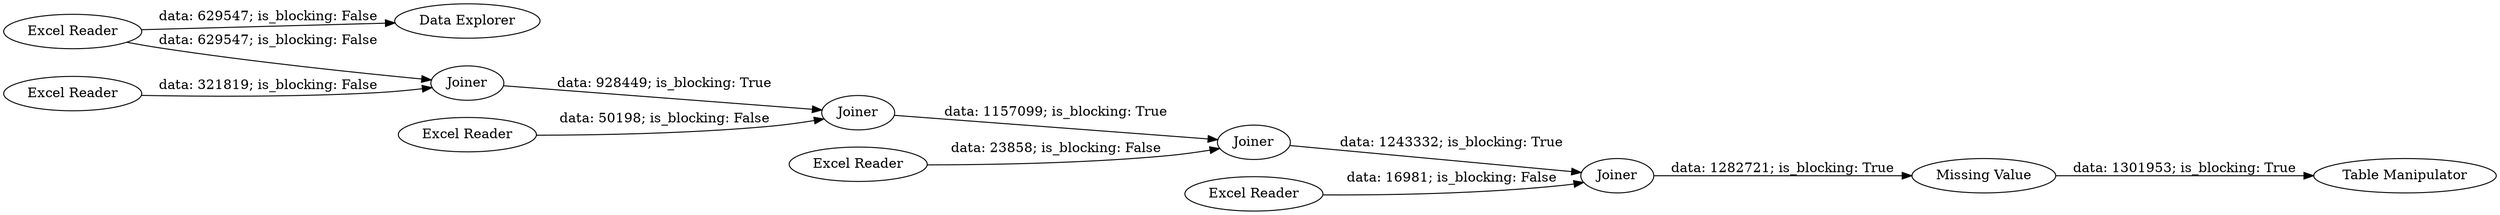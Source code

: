 digraph {
	"-695003752873841819_628" [label="Excel Reader"]
	"-695003752873841819_627" [label="Excel Reader"]
	"-695003752873841819_630" [label="Excel Reader"]
	"-695003752873841819_705" [label="Data Explorer"]
	"-695003752873841819_632" [label=Joiner]
	"-695003752873841819_634" [label=Joiner]
	"-695003752873841819_633" [label=Joiner]
	"-695003752873841819_631" [label=Joiner]
	"-695003752873841819_626" [label="Excel Reader"]
	"-695003752873841819_629" [label="Excel Reader"]
	"-695003752873841819_636" [label="Table Manipulator"]
	"-695003752873841819_635" [label="Missing Value"]
	"-695003752873841819_635" -> "-695003752873841819_636" [label="data: 1301953; is_blocking: True"]
	"-695003752873841819_628" -> "-695003752873841819_705" [label="data: 629547; is_blocking: False"]
	"-695003752873841819_633" -> "-695003752873841819_634" [label="data: 1243332; is_blocking: True"]
	"-695003752873841819_630" -> "-695003752873841819_634" [label="data: 16981; is_blocking: False"]
	"-695003752873841819_634" -> "-695003752873841819_635" [label="data: 1282721; is_blocking: True"]
	"-695003752873841819_631" -> "-695003752873841819_632" [label="data: 928449; is_blocking: True"]
	"-695003752873841819_629" -> "-695003752873841819_633" [label="data: 23858; is_blocking: False"]
	"-695003752873841819_632" -> "-695003752873841819_633" [label="data: 1157099; is_blocking: True"]
	"-695003752873841819_626" -> "-695003752873841819_631" [label="data: 321819; is_blocking: False"]
	"-695003752873841819_627" -> "-695003752873841819_632" [label="data: 50198; is_blocking: False"]
	"-695003752873841819_628" -> "-695003752873841819_631" [label="data: 629547; is_blocking: False"]
	rankdir=LR
}
